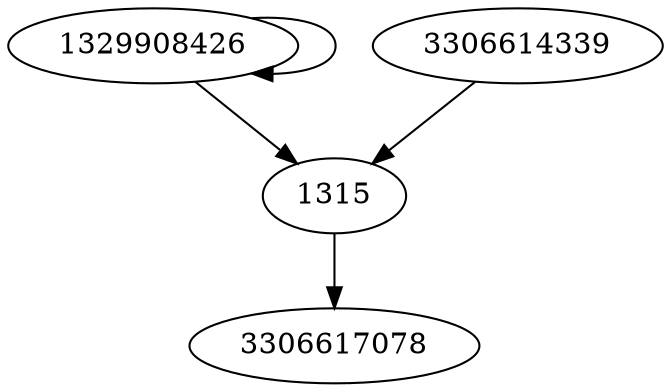 digraph  {
1315;
1329908426;
3306614339;
3306617078;
1315 -> 3306617078;
1329908426 -> 1315;
1329908426 -> 1329908426;
3306614339 -> 1315;
}
